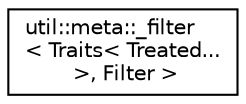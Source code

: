 digraph "Graphical Class Hierarchy"
{
 // LATEX_PDF_SIZE
  edge [fontname="Helvetica",fontsize="10",labelfontname="Helvetica",labelfontsize="10"];
  node [fontname="Helvetica",fontsize="10",shape=record];
  rankdir="LR";
  Node0 [label="util::meta::_filter\l\< Traits\< Treated...\l \>, Filter \>",height=0.2,width=0.4,color="black", fillcolor="white", style="filled",URL="$structutil_1_1meta_1_1__filter_3_01_traits_3_01_treated_8_8_8_01_4_00_01_filter_01_4.html",tooltip=" "];
}
